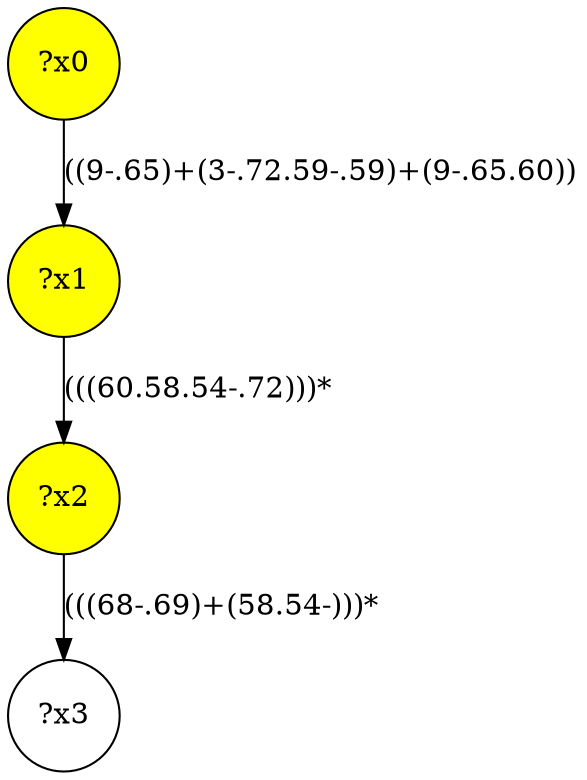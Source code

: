 digraph g {
	x1 [fillcolor="yellow", style="filled," shape=circle, label="?x1"];
	x2 [fillcolor="yellow", style="filled," shape=circle, label="?x2"];
	x0 [fillcolor="yellow", style="filled," shape=circle, label="?x0"];
	x0 -> x1 [label="((9-.65)+(3-.72.59-.59)+(9-.65.60))"];
	x1 -> x2 [label="(((60.58.54-.72)))*"];
	x3 [shape=circle, label="?x3"];
	x2 -> x3 [label="(((68-.69)+(58.54-)))*"];
}
